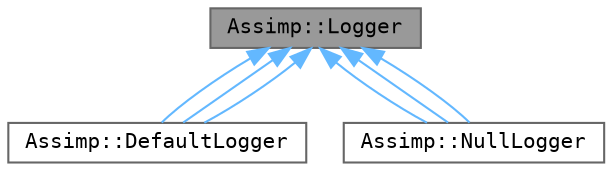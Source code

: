 digraph "Assimp::Logger"
{
 // LATEX_PDF_SIZE
  bgcolor="transparent";
  edge [fontname=Terminal,fontsize=10,labelfontname=Helvetica,labelfontsize=10];
  node [fontname=Terminal,fontsize=10,shape=box,height=0.2,width=0.4];
  Node1 [label="Assimp::Logger",height=0.2,width=0.4,color="gray40", fillcolor="grey60", style="filled", fontcolor="black",tooltip="CPP-API: Abstract interface for logger implementations. Assimp provides a default implementation and ..."];
  Node1 -> Node2 [dir="back",color="steelblue1",style="solid"];
  Node2 [label="Assimp::DefaultLogger",height=0.2,width=0.4,color="gray40", fillcolor="white", style="filled",URL="$class_assimp_1_1_default_logger.html",tooltip="CPP-API: Primary logging facility of Assimp."];
  Node1 -> Node2 [dir="back",color="steelblue1",style="solid"];
  Node1 -> Node2 [dir="back",color="steelblue1",style="solid"];
  Node1 -> Node3 [dir="back",color="steelblue1",style="solid"];
  Node3 [label="Assimp::NullLogger",height=0.2,width=0.4,color="gray40", fillcolor="white", style="filled",URL="$class_assimp_1_1_null_logger.html",tooltip="CPP-API: Empty logging implementation."];
  Node1 -> Node3 [dir="back",color="steelblue1",style="solid"];
  Node1 -> Node3 [dir="back",color="steelblue1",style="solid"];
}
